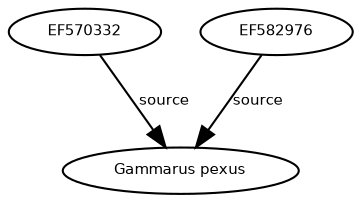 digraph G {
size="3,3";
node [fontsize=7, fontname="Helvetica"];
edge [fontsize=7, fontname="Helvetica"];
node0 [label="Gammarus pexus", width=0.27433100247,height=0.27433100247];
node1 [label="EF570332", width=0.27433100247,height=0.27433100247];
node2 [label="EF582976", width=0.27433100247,height=0.27433100247];
node1 -> node0 [label="source"];
node2 -> node0 [label="source"];
}

